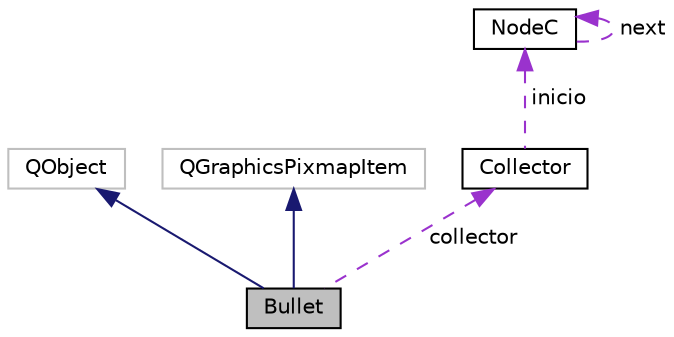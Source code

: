 digraph "Bullet"
{
 // LATEX_PDF_SIZE
  edge [fontname="Helvetica",fontsize="10",labelfontname="Helvetica",labelfontsize="10"];
  node [fontname="Helvetica",fontsize="10",shape=record];
  Node1 [label="Bullet",height=0.2,width=0.4,color="black", fillcolor="grey75", style="filled", fontcolor="black",tooltip="Clase que representa una bala disparada por el jugador."];
  Node2 -> Node1 [dir="back",color="midnightblue",fontsize="10",style="solid",fontname="Helvetica"];
  Node2 [label="QObject",height=0.2,width=0.4,color="grey75", fillcolor="white", style="filled",tooltip=" "];
  Node3 -> Node1 [dir="back",color="midnightblue",fontsize="10",style="solid",fontname="Helvetica"];
  Node3 [label="QGraphicsPixmapItem",height=0.2,width=0.4,color="grey75", fillcolor="white", style="filled",tooltip=" "];
  Node4 -> Node1 [dir="back",color="darkorchid3",fontsize="10",style="dashed",label=" collector" ,fontname="Helvetica"];
  Node4 [label="Collector",height=0.2,width=0.4,color="black", fillcolor="white", style="filled",URL="$classCollector.html",tooltip="La clase Collector se utiliza para la recolección de balas que no impactan enimigos en una lista enla..."];
  Node5 -> Node4 [dir="back",color="darkorchid3",fontsize="10",style="dashed",label=" inicio" ,fontname="Helvetica"];
  Node5 [label="NodeC",height=0.2,width=0.4,color="black", fillcolor="white", style="filled",URL="$classNodeC.html",tooltip="Declaracion de la clase NodeC."];
  Node5 -> Node5 [dir="back",color="darkorchid3",fontsize="10",style="dashed",label=" next" ,fontname="Helvetica"];
}
